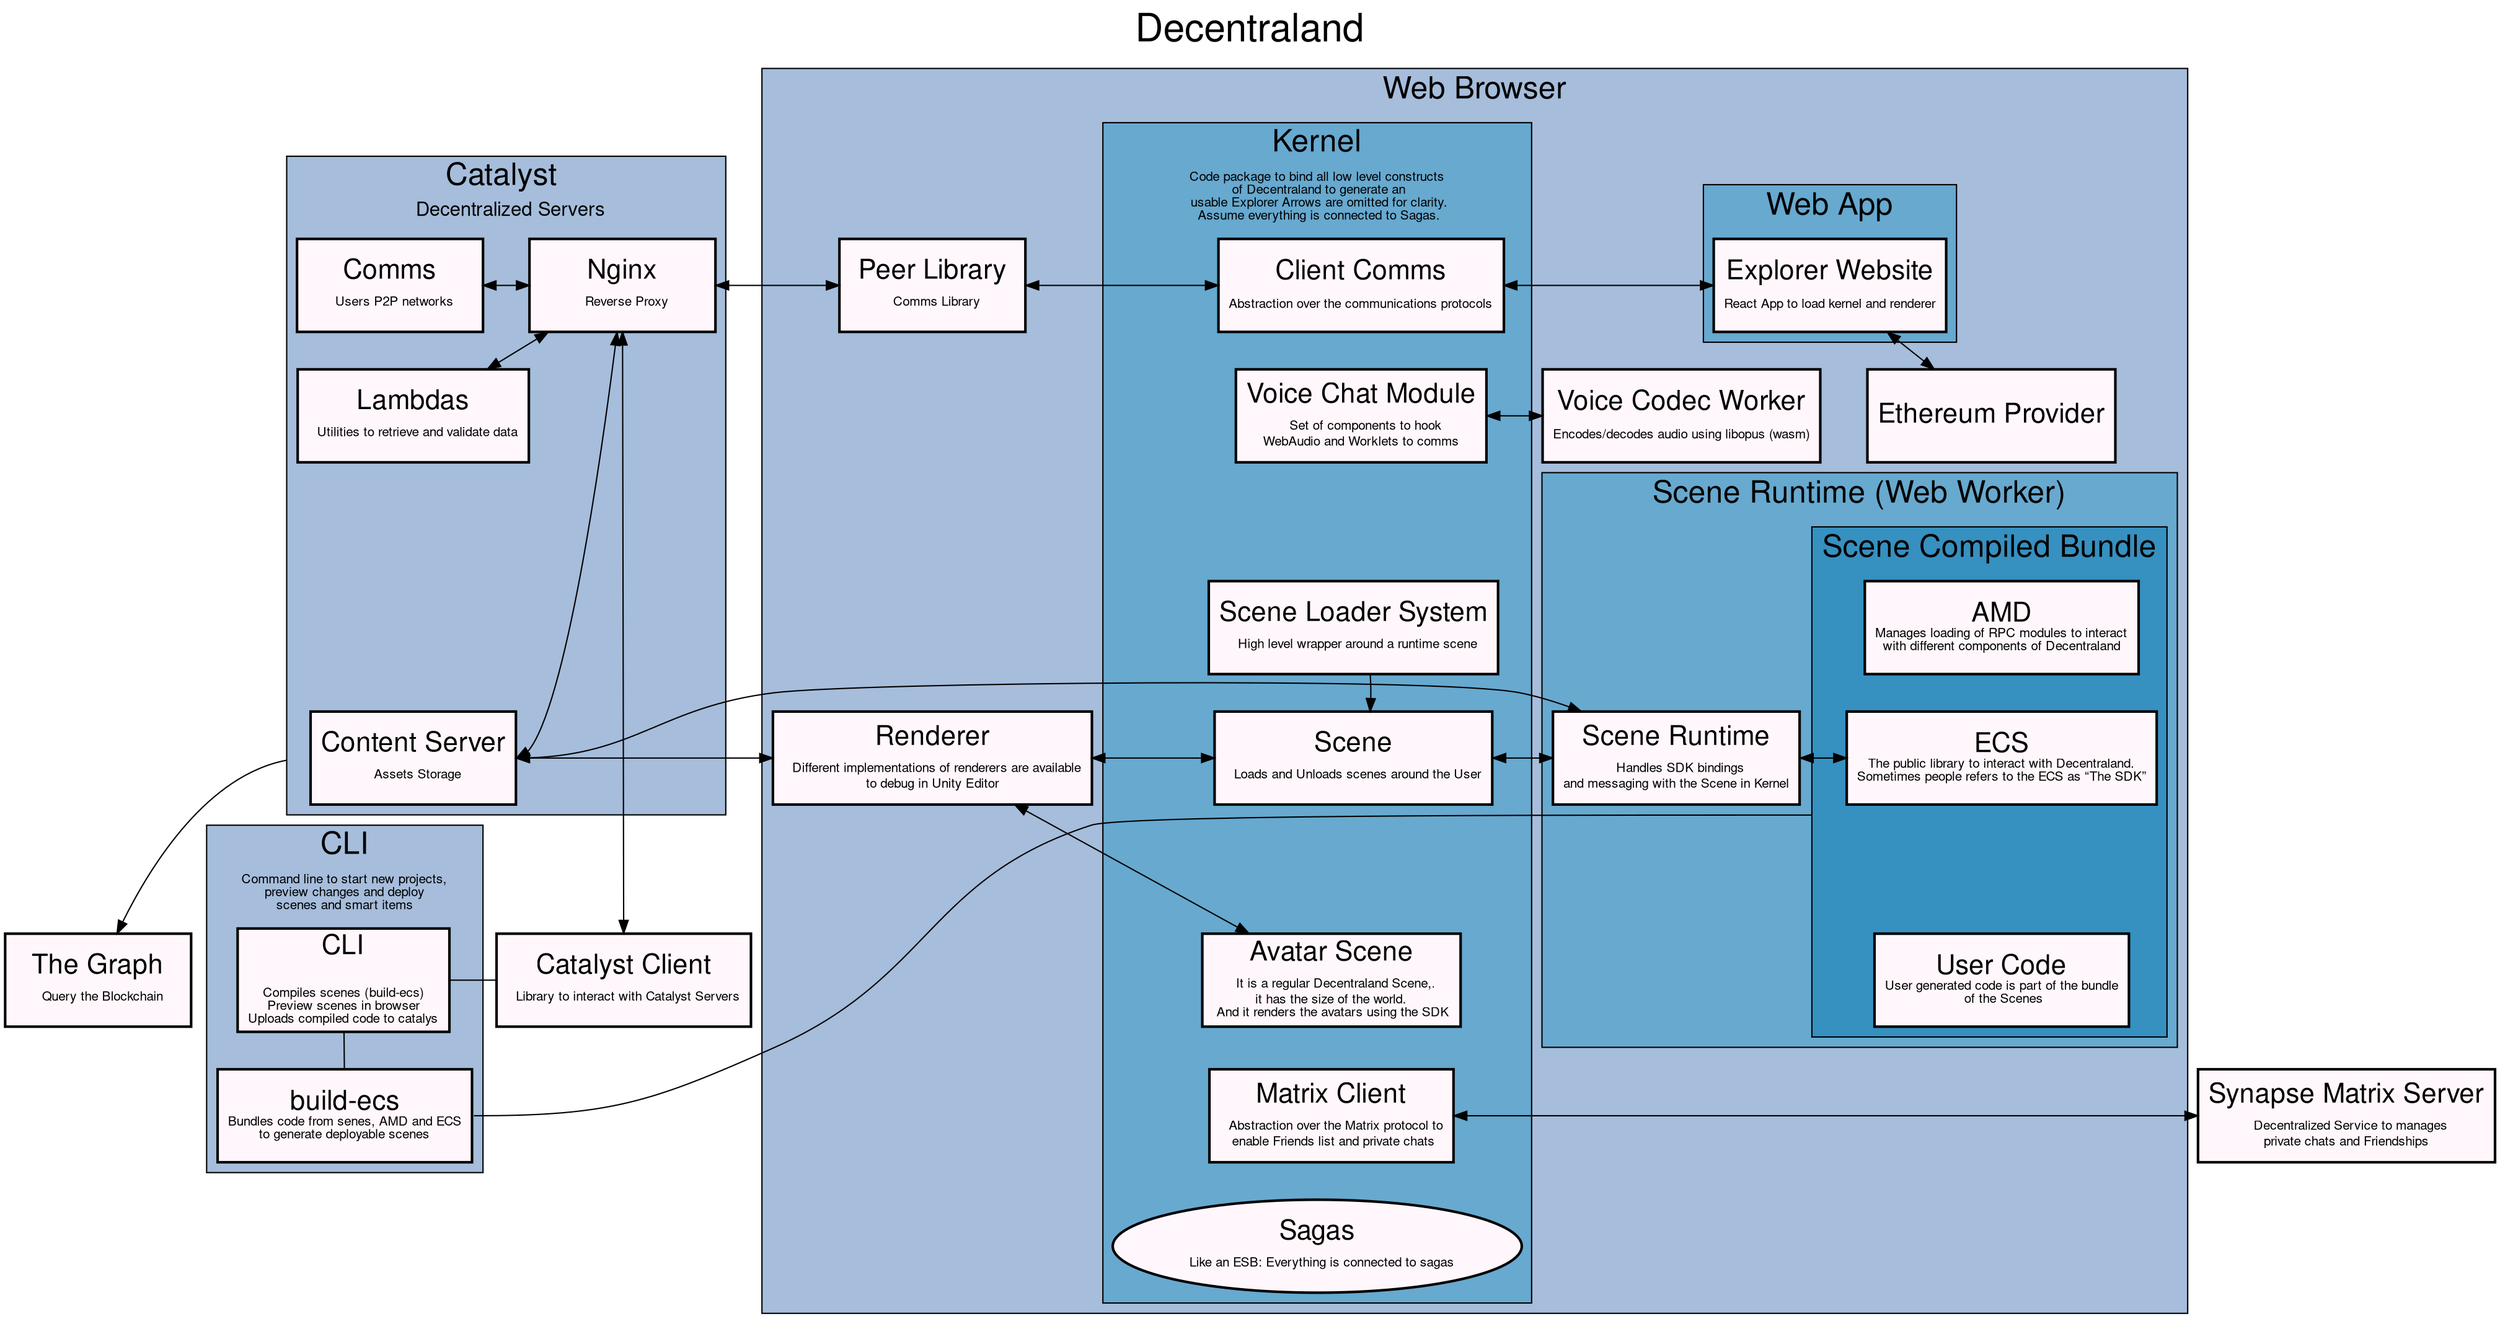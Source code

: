 digraph G { 
    label="Decentraland" 
    labelloc="t"
    fontsize =30
    fontname="Helvetica,Arial,sans-serif"
    compound=true; 
    
	node [fontname="Helvetica,Arial,sans-serif"]
	edge [fontname="Helvetica,Arial,sans-serif"]    
	graph [        
		newrank = true,             
		nodesep = .5,
		ranksep = .4,		
		splines = true,        
	]
	node [        
		fixedsize = false,
		fontsize =21,
		height = 1,
		shape = box,
        colorscheme="pubugn9"
		style = "filled,setlinewidth(2)",       
        fillcolor=1
		width = 2
	]
    
    subgraph cluster_catalyst {                    
        label = <Catalyst <BR/> <FONT POINT-SIZE="15">Decentralized Servers</FONT>>
        colorscheme="pubugn9"       
        bgcolor=4
        fontsize=24.0              
        URL="https://github.com/decentraland/catalyst"
        Comms [ 
            label=<Comms<BR /> <FONT POINT-SIZE="10">Users P2P networks</FONT>>
            URL="https://github.com/decentraland/catalyst/tree/main/comms/lighthouse"
        ]        
        edge [		            
            style = "invis"
        ]                
        Nginx [
            label=<Nginx<BR/> <FONT POINT-SIZE="10">Reverse Proxy</FONT>>
        ]
        Comms -> Lambdas -> Content        
        edge [		            
            style = "normal"
            dir=both
        ]    
        Content:e -> Nginx [constraint=false]        
        Content [
            label=<Content Server<BR/> <FONT POINT-SIZE="10">Assets Storage</FONT>>
            URL="https://github.com/decentraland/catalyst/tree/main/content"
        ]
        Lambdas -> Nginx [constraint=false]
        Lambdas [
            label=<Lambdas<BR/> <FONT POINT-SIZE="10">Utilities to retrieve and validate data</FONT>>
            URL="https://github.com/decentraland/catalyst/tree/main/lambdas"
        ]
        Comms -> Nginx [constraint=false]                	        
    }
    
    TheGraph [
        label=<The Graph<BR/> <FONT POINT-SIZE="10">Query the Blockchain</FONT>>
        URL="https://thegraph.com/hosted-service/subgraph/decentraland/collections-matic-mainnet"
    ]
    Content:w -> TheGraph [ltail=cluster_catalyst]   
        
    edge [dir=both]   
    Nginx -> CatalystClient
   
   subgraph cluster_cli { 
        label = <CLI<BR/><FONT POINT-SIZE="10"><BR/>Command line to start new projects,<BR/>preview changes and deploy<BR/>scenes and smart items</FONT>>
        colorscheme="pubugn9"       
        bgcolor=4
        fontsize=24.0              
        edge [ arrowhead=none, dir=none ]
        CLI[
            label=<CLI<BR/> <FONT POINT-SIZE="10"><BR/>Compiles scenes (build-ecs)<BR/>Preview scenes in browser<BR/>Uploads compiled code to catalys</FONT>>
            URL="https://github.com/decentraland/cli"
        ]
        "build-ecs" [
            label=<build-ecs<FONT POINT-SIZE="10"><BR/>Bundles code from senes, AMD and ECS<BR/>to generate deployable scenes</FONT>>            
            URL="https://github.com/decentraland/js-sdk-toolchain/blob/c648dcabc0ac1aade3cf143769f7e7f67ffba95b/packages/%40dcl/build-ecs/index.ts"
        ]
        CLI -> "build-ecs"
    }

    edge[arrowhead=none, dir=none style=invis]
    Content -> CLI [ltail=cluster_catalyst, lhead=cluster_cli]
    
    
    CatalystClient[
        label=<Catalyst Client<BR/> <FONT POINT-SIZE="10">Library to interact with Catalyst Servers</FONT>>
        URL="https://github.com/decentraland/catalyst-client"
    ]
    edge[style=normal arrowhead=normal]
    CLI -> CatalystClient
    
    edge[style=normal arrowhead=normal dir=both]
    Synapse[
        label=<Synapse Matrix Server<BR/> <FONT POINT-SIZE="10">Decentralized Service to manages<BR/>private chats and Friendships</FONT>>
        URL="https://github.com/decentraland/catalyst-client"
    ]
    Synapse -> MatrixClient

	subgraph cluster_webbrowser {     
        fontsize=24.0
        colorscheme="pubugn9"       
        bgcolor=4                          
        VoiceCodecWorker [
            label=<Voice Codec Worker<FONT POINT-SIZE="10"><BR/><BR/>Encodes/decodes audio using libopus (wasm)</FONT>>            
        ]
        subgraph cluster_sceneruntime {
            label="Scene Runtime (Web Worker)"
            bgcolor=5
            SceneRuntime
            subgraph cluster_bundle {
                bgcolor=6
                label = "Scene Compiled Bundle"
                edge [style=invis]
                AMD[
                    label=<AMD<FONT POINT-SIZE="10"><BR/>Manages loading of RPC modules to interact<BR/>with different components of Decentraland</FONT>>
                    URL="https://github.com/decentraland/js-sdk-toolchain/tree/c648dcabc0ac1aade3cf143769f7e7f67ffba95b/packages/%40dcl/amd"
                ]
                ECS [
                    label=<ECS<FONT POINT-SIZE="10"><BR/>The public library to interact with Decentraland.<BR/>Sometimes people refers to the ECS as “The SDK”</FONT>>
                    URL="https://github.com/decentraland/explorer/tree/f4c30a3cab1ef014e1f20efdb2a0a12ef6c996e0/kernel/packages/decentraland-ecs"
                ]
                UserCode [
                    label=<User Code<FONT POINT-SIZE="10"><BR/>User generated code is part of the bundle<BR/> of the Scenes</FONT>>                    
                ]
                AMD -> ECS -> UserCode
            }            
        }
        
        subgraph cluster_website {
            label="Web App"
            bgcolor=5
            ExplorerWebSite
        }        
        ClientComms[
            label=<Client Comms<FONT POINT-SIZE="10"><BR/><BR/>Abstraction over the communications protocols</FONT>>
            URL="https://github.com/decentraland/explorer/tree/df1d30412dcd1a94d933171a39796837aedc87a1/kernel/packages/shared/comms"
        ]
        EthProvider[
            label="Ethereum Provider"
        ]
        ExplorerWebSite[
            label=<Explorer Website<FONT POINT-SIZE="10"><BR/><BR/>React App to load kernel and renderer</FONT>>
            URL="https://github.com/decentraland/explorer/tree/df1d30412dcd1a94d933171a39796837aedc87a1/kernel/packages/shared/comms"
        ]        
        ExplorerWebSite -> EthProvider
        ClientComms -> ExplorerWebSite
        subgraph cluster_Kernel {            
            label=<Kernel<FONT POINT-SIZE="10"><BR/><BR/>Code package to bind all low level constructs<BR/> of Decentraland to generate an<BR/> usable Explorer Arrows are omitted for clarity.<BR/> Assume everything is connected to Sagas.</FONT>>
            URL="https://github.com/decentraland/kernel"
            bgcolor=5 	     
            node [shape=ellipse]
            Sagas
            node [shape=box]
            edge [style=invis]               
            ClientComms -> VoiceChat -> SceneLoader -> Scene -> AvatarScene -> MatrixClient -> Sagas
            edge [style=solid arrowhead=normal dir=forward]
            SceneLoader -> Scene 
        }               
        
        edge [style=normal]
        CatalystPeer[ 
            label=<Peer Library<BR/> <FONT POINT-SIZE="10">Comms Library</FONT>>
            URL="https://github.com/decentraland/catalyst-comms-peer"
        ]
        Renderer[
            label=<Renderer<BR/> <FONT POINT-SIZE="10">Different implementations of renderers are available<BR/>to debug in Unity Editor</FONT>>
            URL="https://github.com/decentraland/unity-renderer/"
        ]
        VoiceChat[
            label=<Voice Chat Module<BR/> <FONT POINT-SIZE="10">Set of components to hook<BR/>WebAudio and Worklets to comms</FONT>>
            URL="https://github.com/decentraland/explorer/tree/af59463dd3882516874c86bc926726bc557d5184/kernel/packages/voice-chat-codec"
        ]
        SceneLoader [
            label=<Scene Loader System<BR/> <FONT POINT-SIZE="10">High level wrapper around a runtime scene</FONT>>
            URL="https://github.com/decentraland/explorer/tree/df1d30412dcd1a94d933171a39796837aedc87a1/kernel/packages/decentraland-loader"
        ]
        Scene [
            label=<Scene<BR/> <FONT POINT-SIZE="10">Loads and Unloads scenes around the User</FONT>>
            URL="https://github.com/decentraland/explorer/blob/af59463dd3882516874c86bc926726bc557d5184/kernel/packages/unity-interface/UnityScene.ts#L19"
        ]
        AvatarScene [
            label=<Avatar Scene<BR/> <FONT POINT-SIZE="10">It is a regular Decentraland Scene,.<BR/>it has the size of the world.<BR/> And it renders the avatars using the SDK</FONT>>
            URL="https://github.com/decentraland/explorer/blob/af59463dd3882516874c86bc926726bc557d5184/kernel/packages/ui/avatar/avatarSystem.ts"
        ]
        MatrixClient [
            label=<Matrix Client<BR/> <FONT POINT-SIZE="10">Abstraction over the Matrix protocol to<BR/> enable Friends list and private chats</FONT>>
            URL="https://github.com/decentraland/matrix-client"
        ]
        Sagas [
            label=<Sagas<BR/> <FONT POINT-SIZE="10">Like an ESB: Everything is connected to sagas</FONT>>                    
        ]
        SceneRuntime[
            label=<Scene Runtime<BR/> <FONT POINT-SIZE="10">Handles SDK bindings<br/>and messaging with the Scene in Kernel</FONT>>
            URL="https://github.com/decentraland/matrix-client"
        ]
        CatalystPeer -> ClientComms                
        VoiceChat -> VoiceCodecWorker        
        Renderer -> Scene        
        Renderer -> AvatarScene
        Content -> Renderer
        Scene -> SceneRuntime -> ECS
        Content:e -> SceneRuntime
        edge [style=invis]
        "CatalystPeer"  -> Renderer                
        label="Web Browser"        
    }
    
    CatalystPeer -> Nginx 
    edge [style=rounded arrowhead=none dir=none  lhead=cluster_bundle ]    
    "build-ecs":e -> ECS:e
        
    { 
        rank = same; 
        Comms
        Nginx
        CatalystPeer    
        ExplorerWebSite    
    }
    {
        rank = same;
        CLI    
        CatalystClient    
    }
    {
        rank=same;
        MatrixClient
        Synapse
        
    }
    {
        rank = same;
        CatalystPeer
        ClientComms        
    }
    {
        rank = same;
        Content                
        Renderer
        Scene    
        SceneRuntime    
        ECS
    }
    {
        rank=same;
        Lambdas
        VoiceChat
        VoiceCodecWorker
    }
}